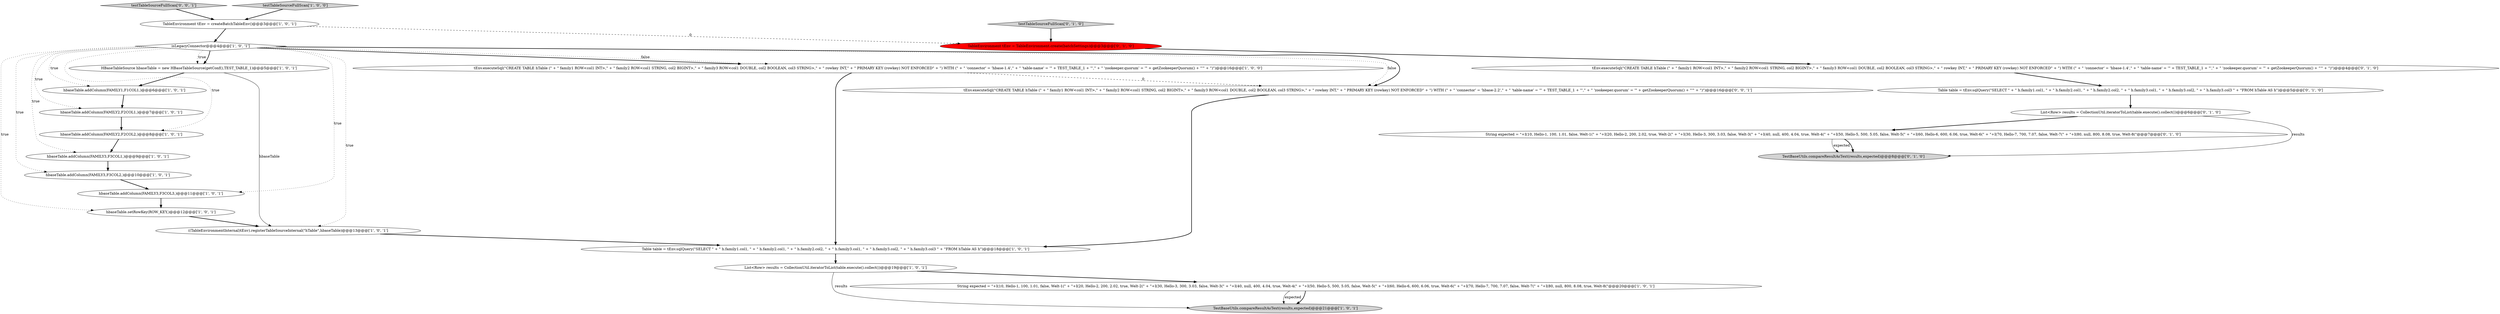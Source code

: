 digraph {
12 [style = filled, label = "HBaseTableSource hbaseTable = new HBaseTableSource(getConf(),TEST_TABLE_1)@@@5@@@['1', '0', '1']", fillcolor = white, shape = ellipse image = "AAA0AAABBB1BBB"];
7 [style = filled, label = "isLegacyConnector@@@4@@@['1', '0', '1']", fillcolor = white, shape = diamond image = "AAA0AAABBB1BBB"];
14 [style = filled, label = "TestBaseUtils.compareResultAsText(results,expected)@@@21@@@['1', '0', '1']", fillcolor = lightgray, shape = ellipse image = "AAA0AAABBB1BBB"];
21 [style = filled, label = "TableEnvironment tEnv = TableEnvironment.create(batchSettings)@@@3@@@['0', '1', '0']", fillcolor = red, shape = ellipse image = "AAA1AAABBB2BBB"];
5 [style = filled, label = "hbaseTable.addColumn(FAMILY3,F3COL1,)@@@9@@@['1', '0', '1']", fillcolor = white, shape = ellipse image = "AAA0AAABBB1BBB"];
0 [style = filled, label = "hbaseTable.addColumn(FAMILY2,F2COL2,)@@@8@@@['1', '0', '1']", fillcolor = white, shape = ellipse image = "AAA0AAABBB1BBB"];
17 [style = filled, label = "tEnv.executeSql(\"CREATE TABLE hTable (\" + \" family1 ROW<col1 INT>,\" + \" family2 ROW<col1 STRING, col2 BIGINT>,\" + \" family3 ROW<col1 DOUBLE, col2 BOOLEAN, col3 STRING>,\" + \" rowkey INT,\" + \" PRIMARY KEY (rowkey) NOT ENFORCED\" + \") WITH (\" + \" 'connector' = 'hbase-1.4',\" + \" 'table-name' = '\" + TEST_TABLE_1 + \"',\" + \" 'zookeeper.quorum' = '\" + getZookeeperQuorum() + \"'\" + \")\")@@@4@@@['0', '1', '0']", fillcolor = white, shape = ellipse image = "AAA0AAABBB2BBB"];
24 [style = filled, label = "testTableSourceFullScan['0', '0', '1']", fillcolor = lightgray, shape = diamond image = "AAA0AAABBB3BBB"];
13 [style = filled, label = "tEnv.executeSql(\"CREATE TABLE hTable (\" + \" family1 ROW<col1 INT>,\" + \" family2 ROW<col1 STRING, col2 BIGINT>,\" + \" family3 ROW<col1 DOUBLE, col2 BOOLEAN, col3 STRING>,\" + \" rowkey INT,\" + \" PRIMARY KEY (rowkey) NOT ENFORCED\" + \") WITH (\" + \" 'connector' = 'hbase-1.4',\" + \" 'table-name' = '\" + TEST_TABLE_1 + \"',\" + \" 'zookeeper.quorum' = '\" + getZookeeperQuorum() + \"'\" + \")\")@@@16@@@['1', '0', '0']", fillcolor = white, shape = ellipse image = "AAA0AAABBB1BBB"];
23 [style = filled, label = "TestBaseUtils.compareResultAsText(results,expected)@@@8@@@['0', '1', '0']", fillcolor = lightgray, shape = ellipse image = "AAA0AAABBB2BBB"];
22 [style = filled, label = "String expected = \"+I(10, Hello-1, 100, 1.01, false, Welt-1(\" + \"+I(20, Hello-2, 200, 2.02, true, Welt-2(\" + \"+I(30, Hello-3, 300, 3.03, false, Welt-3(\" + \"+I(40, null, 400, 4.04, true, Welt-4(\" + \"+I(50, Hello-5, 500, 5.05, false, Welt-5(\" + \"+I(60, Hello-6, 600, 6.06, true, Welt-6(\" + \"+I(70, Hello-7, 700, 7.07, false, Welt-7(\" + \"+I(80, null, 800, 8.08, true, Welt-8(\"@@@7@@@['0', '1', '0']", fillcolor = white, shape = ellipse image = "AAA0AAABBB2BBB"];
6 [style = filled, label = "Table table = tEnv.sqlQuery(\"SELECT \" + \" h.family1.col1, \" + \" h.family2.col1, \" + \" h.family2.col2, \" + \" h.family3.col1, \" + \" h.family3.col2, \" + \" h.family3.col3 \" + \"FROM hTable AS h\")@@@18@@@['1', '0', '1']", fillcolor = white, shape = ellipse image = "AAA0AAABBB1BBB"];
16 [style = filled, label = "testTableSourceFullScan['1', '0', '0']", fillcolor = lightgray, shape = diamond image = "AAA0AAABBB1BBB"];
4 [style = filled, label = "hbaseTable.setRowKey(ROW_KEY,)@@@12@@@['1', '0', '1']", fillcolor = white, shape = ellipse image = "AAA0AAABBB1BBB"];
10 [style = filled, label = "((TableEnvironmentInternal)tEnv).registerTableSourceInternal(\"hTable\",hbaseTable)@@@13@@@['1', '0', '1']", fillcolor = white, shape = ellipse image = "AAA0AAABBB1BBB"];
25 [style = filled, label = "tEnv.executeSql(\"CREATE TABLE hTable (\" + \" family1 ROW<col1 INT>,\" + \" family2 ROW<col1 STRING, col2 BIGINT>,\" + \" family3 ROW<col1 DOUBLE, col2 BOOLEAN, col3 STRING>,\" + \" rowkey INT,\" + \" PRIMARY KEY (rowkey) NOT ENFORCED\" + \") WITH (\" + \" 'connector' = 'hbase-2.2',\" + \" 'table-name' = '\" + TEST_TABLE_1 + \"',\" + \" 'zookeeper.quorum' = '\" + getZookeeperQuorum() + \"'\" + \")\")@@@16@@@['0', '0', '1']", fillcolor = white, shape = ellipse image = "AAA0AAABBB3BBB"];
9 [style = filled, label = "List<Row> results = CollectionUtil.iteratorToList(table.execute().collect())@@@19@@@['1', '0', '1']", fillcolor = white, shape = ellipse image = "AAA0AAABBB1BBB"];
2 [style = filled, label = "hbaseTable.addColumn(FAMILY3,F3COL2,)@@@10@@@['1', '0', '1']", fillcolor = white, shape = ellipse image = "AAA0AAABBB1BBB"];
11 [style = filled, label = "String expected = \"+I(10, Hello-1, 100, 1.01, false, Welt-1(\" + \"+I(20, Hello-2, 200, 2.02, true, Welt-2(\" + \"+I(30, Hello-3, 300, 3.03, false, Welt-3(\" + \"+I(40, null, 400, 4.04, true, Welt-4(\" + \"+I(50, Hello-5, 500, 5.05, false, Welt-5(\" + \"+I(60, Hello-6, 600, 6.06, true, Welt-6(\" + \"+I(70, Hello-7, 700, 7.07, false, Welt-7(\" + \"+I(80, null, 800, 8.08, true, Welt-8(\"@@@20@@@['1', '0', '1']", fillcolor = white, shape = ellipse image = "AAA0AAABBB1BBB"];
15 [style = filled, label = "hbaseTable.addColumn(FAMILY2,F2COL1,)@@@7@@@['1', '0', '1']", fillcolor = white, shape = ellipse image = "AAA0AAABBB1BBB"];
19 [style = filled, label = "testTableSourceFullScan['0', '1', '0']", fillcolor = lightgray, shape = diamond image = "AAA0AAABBB2BBB"];
20 [style = filled, label = "Table table = tEnv.sqlQuery(\"SELECT \" + \" h.family1.col1, \" + \" h.family2.col1, \" + \" h.family2.col2, \" + \" h.family3.col1, \" + \" h.family3.col2, \" + \" h.family3.col3 \" + \"FROM hTable AS h\")@@@5@@@['0', '1', '0']", fillcolor = white, shape = ellipse image = "AAA0AAABBB2BBB"];
1 [style = filled, label = "TableEnvironment tEnv = createBatchTableEnv()@@@3@@@['1', '0', '1']", fillcolor = white, shape = ellipse image = "AAA0AAABBB1BBB"];
3 [style = filled, label = "hbaseTable.addColumn(FAMILY3,F3COL3,)@@@11@@@['1', '0', '1']", fillcolor = white, shape = ellipse image = "AAA0AAABBB1BBB"];
18 [style = filled, label = "List<Row> results = CollectionUtil.iteratorToList(table.execute().collect())@@@6@@@['0', '1', '0']", fillcolor = white, shape = ellipse image = "AAA0AAABBB2BBB"];
8 [style = filled, label = "hbaseTable.addColumn(FAMILY1,F1COL1,)@@@6@@@['1', '0', '1']", fillcolor = white, shape = ellipse image = "AAA0AAABBB1BBB"];
7->13 [style = bold, label=""];
4->10 [style = bold, label=""];
7->2 [style = dotted, label="true"];
18->23 [style = solid, label="results"];
7->10 [style = dotted, label="true"];
8->15 [style = bold, label=""];
9->11 [style = bold, label=""];
9->14 [style = solid, label="results"];
11->14 [style = bold, label=""];
7->12 [style = bold, label=""];
7->25 [style = dotted, label="false"];
12->10 [style = solid, label="hbaseTable"];
2->3 [style = bold, label=""];
22->23 [style = solid, label="expected"];
1->21 [style = dashed, label="0"];
13->25 [style = dashed, label="0"];
25->6 [style = bold, label=""];
7->0 [style = dotted, label="true"];
1->7 [style = bold, label=""];
3->4 [style = bold, label=""];
10->6 [style = bold, label=""];
22->23 [style = bold, label=""];
7->15 [style = dotted, label="true"];
7->12 [style = dotted, label="true"];
7->5 [style = dotted, label="true"];
20->18 [style = bold, label=""];
11->14 [style = solid, label="expected"];
5->2 [style = bold, label=""];
18->22 [style = bold, label=""];
16->1 [style = bold, label=""];
7->3 [style = dotted, label="true"];
12->8 [style = bold, label=""];
15->0 [style = bold, label=""];
7->4 [style = dotted, label="true"];
7->25 [style = bold, label=""];
7->13 [style = dotted, label="false"];
24->1 [style = bold, label=""];
13->6 [style = bold, label=""];
6->9 [style = bold, label=""];
7->8 [style = dotted, label="true"];
21->17 [style = bold, label=""];
0->5 [style = bold, label=""];
17->20 [style = bold, label=""];
19->21 [style = bold, label=""];
}
